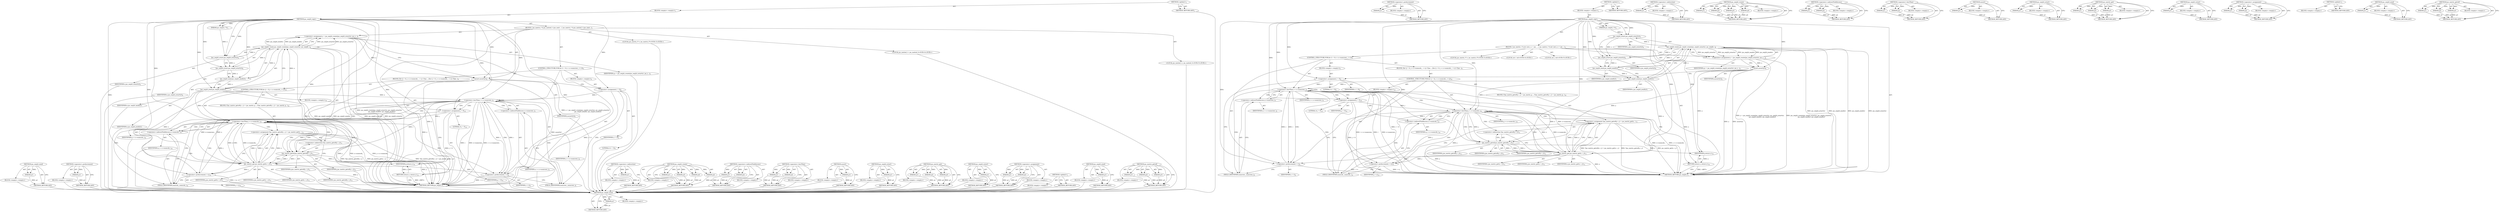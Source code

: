 digraph "jas_matrix_getref" {
vulnerable_108 [label=<(METHOD,jas_seq2d_xend)>];
vulnerable_109 [label=<(PARAM,p1)>];
vulnerable_110 [label=<(BLOCK,&lt;empty&gt;,&lt;empty&gt;)>];
vulnerable_111 [label=<(METHOD_RETURN,ANY)>];
vulnerable_130 [label=<(METHOD,&lt;operator&gt;.preIncrement)>];
vulnerable_131 [label=<(PARAM,p1)>];
vulnerable_132 [label=<(BLOCK,&lt;empty&gt;,&lt;empty&gt;)>];
vulnerable_133 [label=<(METHOD_RETURN,ANY)>];
vulnerable_6 [label=<(METHOD,&lt;global&gt;)<SUB>1</SUB>>];
vulnerable_7 [label=<(BLOCK,&lt;empty&gt;,&lt;empty&gt;)<SUB>1</SUB>>];
vulnerable_8 [label=<(METHOD,jas_seq2d_copy)<SUB>1</SUB>>];
vulnerable_9 [label=<(PARAM,jas_seq2d_t *x)<SUB>1</SUB>>];
vulnerable_10 [label=<(BLOCK,{
 	jas_matrix_t *y;
	int i;
	int j;
 	y = jas_...,{
 	jas_matrix_t *y;
	int i;
	int j;
 	y = jas_...)<SUB>2</SUB>>];
vulnerable_11 [label="<(LOCAL,jas_matrix_t* y: jas_matrix_t*)<SUB>3</SUB>>"];
vulnerable_12 [label="<(LOCAL,int i: int)<SUB>4</SUB>>"];
vulnerable_13 [label="<(LOCAL,int j: int)<SUB>5</SUB>>"];
vulnerable_14 [label=<(&lt;operator&gt;.assignment,y = jas_seq2d_create(jas_seq2d_xstart(x), jas_s...)<SUB>6</SUB>>];
vulnerable_15 [label=<(IDENTIFIER,y,y = jas_seq2d_create(jas_seq2d_xstart(x), jas_s...)<SUB>6</SUB>>];
vulnerable_16 [label=<(jas_seq2d_create,jas_seq2d_create(jas_seq2d_xstart(x), jas_seq2d...)<SUB>6</SUB>>];
vulnerable_17 [label=<(jas_seq2d_xstart,jas_seq2d_xstart(x))<SUB>6</SUB>>];
vulnerable_18 [label=<(IDENTIFIER,x,jas_seq2d_xstart(x))<SUB>6</SUB>>];
vulnerable_19 [label=<(jas_seq2d_ystart,jas_seq2d_ystart(x))<SUB>6</SUB>>];
vulnerable_20 [label=<(IDENTIFIER,x,jas_seq2d_ystart(x))<SUB>6</SUB>>];
vulnerable_21 [label=<(jas_seq2d_xend,jas_seq2d_xend(x))<SUB>7</SUB>>];
vulnerable_22 [label=<(IDENTIFIER,x,jas_seq2d_xend(x))<SUB>7</SUB>>];
vulnerable_23 [label=<(jas_seq2d_yend,jas_seq2d_yend(x))<SUB>7</SUB>>];
vulnerable_24 [label=<(IDENTIFIER,x,jas_seq2d_yend(x))<SUB>7</SUB>>];
vulnerable_25 [label=<(assert,assert(y))<SUB>8</SUB>>];
vulnerable_26 [label=<(IDENTIFIER,y,assert(y))<SUB>8</SUB>>];
vulnerable_27 [label=<(CONTROL_STRUCTURE,FOR,for (i = 0;i &lt; x-&gt;numrows_;++i))<SUB>9</SUB>>];
vulnerable_28 [label=<(BLOCK,&lt;empty&gt;,&lt;empty&gt;)<SUB>9</SUB>>];
vulnerable_29 [label=<(&lt;operator&gt;.assignment,i = 0)<SUB>9</SUB>>];
vulnerable_30 [label=<(IDENTIFIER,i,i = 0)<SUB>9</SUB>>];
vulnerable_31 [label=<(LITERAL,0,i = 0)<SUB>9</SUB>>];
vulnerable_32 [label=<(&lt;operator&gt;.lessThan,i &lt; x-&gt;numrows_)<SUB>9</SUB>>];
vulnerable_33 [label=<(IDENTIFIER,i,i &lt; x-&gt;numrows_)<SUB>9</SUB>>];
vulnerable_34 [label=<(&lt;operator&gt;.indirectFieldAccess,x-&gt;numrows_)<SUB>9</SUB>>];
vulnerable_35 [label=<(IDENTIFIER,x,i &lt; x-&gt;numrows_)<SUB>9</SUB>>];
vulnerable_36 [label=<(FIELD_IDENTIFIER,numrows_,numrows_)<SUB>9</SUB>>];
vulnerable_37 [label=<(&lt;operator&gt;.preIncrement,++i)<SUB>9</SUB>>];
vulnerable_38 [label=<(IDENTIFIER,i,++i)<SUB>9</SUB>>];
vulnerable_39 [label=<(BLOCK,{
		for (j = 0; j &lt; x-&gt;numcols_; ++j) {
			*jas...,{
		for (j = 0; j &lt; x-&gt;numcols_; ++j) {
			*jas...)<SUB>9</SUB>>];
vulnerable_40 [label=<(CONTROL_STRUCTURE,FOR,for (j = 0;j &lt; x-&gt;numcols_;++j))<SUB>10</SUB>>];
vulnerable_41 [label=<(BLOCK,&lt;empty&gt;,&lt;empty&gt;)<SUB>10</SUB>>];
vulnerable_42 [label=<(&lt;operator&gt;.assignment,j = 0)<SUB>10</SUB>>];
vulnerable_43 [label=<(IDENTIFIER,j,j = 0)<SUB>10</SUB>>];
vulnerable_44 [label=<(LITERAL,0,j = 0)<SUB>10</SUB>>];
vulnerable_45 [label=<(&lt;operator&gt;.lessThan,j &lt; x-&gt;numcols_)<SUB>10</SUB>>];
vulnerable_46 [label=<(IDENTIFIER,j,j &lt; x-&gt;numcols_)<SUB>10</SUB>>];
vulnerable_47 [label=<(&lt;operator&gt;.indirectFieldAccess,x-&gt;numcols_)<SUB>10</SUB>>];
vulnerable_48 [label=<(IDENTIFIER,x,j &lt; x-&gt;numcols_)<SUB>10</SUB>>];
vulnerable_49 [label=<(FIELD_IDENTIFIER,numcols_,numcols_)<SUB>10</SUB>>];
vulnerable_50 [label=<(&lt;operator&gt;.preIncrement,++j)<SUB>10</SUB>>];
vulnerable_51 [label=<(IDENTIFIER,j,++j)<SUB>10</SUB>>];
vulnerable_52 [label=<(BLOCK,{
			*jas_matrix_getref(y, i, j) = jas_matrix_g...,{
			*jas_matrix_getref(y, i, j) = jas_matrix_g...)<SUB>10</SUB>>];
vulnerable_53 [label=<(&lt;operator&gt;.assignment,*jas_matrix_getref(y, i, j) = jas_matrix_get(x,...)<SUB>11</SUB>>];
vulnerable_54 [label=<(&lt;operator&gt;.indirection,*jas_matrix_getref(y, i, j))<SUB>11</SUB>>];
vulnerable_55 [label=<(jas_matrix_getref,jas_matrix_getref(y, i, j))<SUB>11</SUB>>];
vulnerable_56 [label=<(IDENTIFIER,y,jas_matrix_getref(y, i, j))<SUB>11</SUB>>];
vulnerable_57 [label=<(IDENTIFIER,i,jas_matrix_getref(y, i, j))<SUB>11</SUB>>];
vulnerable_58 [label=<(IDENTIFIER,j,jas_matrix_getref(y, i, j))<SUB>11</SUB>>];
vulnerable_59 [label=<(jas_matrix_get,jas_matrix_get(x, i, j))<SUB>11</SUB>>];
vulnerable_60 [label=<(IDENTIFIER,x,jas_matrix_get(x, i, j))<SUB>11</SUB>>];
vulnerable_61 [label=<(IDENTIFIER,i,jas_matrix_get(x, i, j))<SUB>11</SUB>>];
vulnerable_62 [label=<(IDENTIFIER,j,jas_matrix_get(x, i, j))<SUB>11</SUB>>];
vulnerable_63 [label=<(RETURN,return y;,return y;)<SUB>14</SUB>>];
vulnerable_64 [label=<(IDENTIFIER,y,return y;)<SUB>14</SUB>>];
vulnerable_65 [label=<(METHOD_RETURN,jas_seq2d_t)<SUB>1</SUB>>];
vulnerable_67 [label=<(METHOD_RETURN,ANY)<SUB>1</SUB>>];
vulnerable_134 [label=<(METHOD,&lt;operator&gt;.indirection)>];
vulnerable_135 [label=<(PARAM,p1)>];
vulnerable_136 [label=<(BLOCK,&lt;empty&gt;,&lt;empty&gt;)>];
vulnerable_137 [label=<(METHOD_RETURN,ANY)>];
vulnerable_93 [label=<(METHOD,jas_seq2d_create)>];
vulnerable_94 [label=<(PARAM,p1)>];
vulnerable_95 [label=<(PARAM,p2)>];
vulnerable_96 [label=<(PARAM,p3)>];
vulnerable_97 [label=<(PARAM,p4)>];
vulnerable_98 [label=<(BLOCK,&lt;empty&gt;,&lt;empty&gt;)>];
vulnerable_99 [label=<(METHOD_RETURN,ANY)>];
vulnerable_125 [label=<(METHOD,&lt;operator&gt;.indirectFieldAccess)>];
vulnerable_126 [label=<(PARAM,p1)>];
vulnerable_127 [label=<(PARAM,p2)>];
vulnerable_128 [label=<(BLOCK,&lt;empty&gt;,&lt;empty&gt;)>];
vulnerable_129 [label=<(METHOD_RETURN,ANY)>];
vulnerable_120 [label=<(METHOD,&lt;operator&gt;.lessThan)>];
vulnerable_121 [label=<(PARAM,p1)>];
vulnerable_122 [label=<(PARAM,p2)>];
vulnerable_123 [label=<(BLOCK,&lt;empty&gt;,&lt;empty&gt;)>];
vulnerable_124 [label=<(METHOD_RETURN,ANY)>];
vulnerable_116 [label=<(METHOD,assert)>];
vulnerable_117 [label=<(PARAM,p1)>];
vulnerable_118 [label=<(BLOCK,&lt;empty&gt;,&lt;empty&gt;)>];
vulnerable_119 [label=<(METHOD_RETURN,ANY)>];
vulnerable_104 [label=<(METHOD,jas_seq2d_ystart)>];
vulnerable_105 [label=<(PARAM,p1)>];
vulnerable_106 [label=<(BLOCK,&lt;empty&gt;,&lt;empty&gt;)>];
vulnerable_107 [label=<(METHOD_RETURN,ANY)>];
vulnerable_144 [label=<(METHOD,jas_matrix_get)>];
vulnerable_145 [label=<(PARAM,p1)>];
vulnerable_146 [label=<(PARAM,p2)>];
vulnerable_147 [label=<(PARAM,p3)>];
vulnerable_148 [label=<(BLOCK,&lt;empty&gt;,&lt;empty&gt;)>];
vulnerable_149 [label=<(METHOD_RETURN,ANY)>];
vulnerable_100 [label=<(METHOD,jas_seq2d_xstart)>];
vulnerable_101 [label=<(PARAM,p1)>];
vulnerable_102 [label=<(BLOCK,&lt;empty&gt;,&lt;empty&gt;)>];
vulnerable_103 [label=<(METHOD_RETURN,ANY)>];
vulnerable_88 [label=<(METHOD,&lt;operator&gt;.assignment)>];
vulnerable_89 [label=<(PARAM,p1)>];
vulnerable_90 [label=<(PARAM,p2)>];
vulnerable_91 [label=<(BLOCK,&lt;empty&gt;,&lt;empty&gt;)>];
vulnerable_92 [label=<(METHOD_RETURN,ANY)>];
vulnerable_82 [label=<(METHOD,&lt;global&gt;)<SUB>1</SUB>>];
vulnerable_83 [label=<(BLOCK,&lt;empty&gt;,&lt;empty&gt;)>];
vulnerable_84 [label=<(METHOD_RETURN,ANY)>];
vulnerable_112 [label=<(METHOD,jas_seq2d_yend)>];
vulnerable_113 [label=<(PARAM,p1)>];
vulnerable_114 [label=<(BLOCK,&lt;empty&gt;,&lt;empty&gt;)>];
vulnerable_115 [label=<(METHOD_RETURN,ANY)>];
vulnerable_138 [label=<(METHOD,jas_matrix_getref)>];
vulnerable_139 [label=<(PARAM,p1)>];
vulnerable_140 [label=<(PARAM,p2)>];
vulnerable_141 [label=<(PARAM,p3)>];
vulnerable_142 [label=<(BLOCK,&lt;empty&gt;,&lt;empty&gt;)>];
vulnerable_143 [label=<(METHOD_RETURN,ANY)>];
fixed_110 [label=<(METHOD,jas_seq2d_xend)>];
fixed_111 [label=<(PARAM,p1)>];
fixed_112 [label=<(BLOCK,&lt;empty&gt;,&lt;empty&gt;)>];
fixed_113 [label=<(METHOD_RETURN,ANY)>];
fixed_132 [label=<(METHOD,&lt;operator&gt;.preIncrement)>];
fixed_133 [label=<(PARAM,p1)>];
fixed_134 [label=<(BLOCK,&lt;empty&gt;,&lt;empty&gt;)>];
fixed_135 [label=<(METHOD_RETURN,ANY)>];
fixed_6 [label=<(METHOD,&lt;global&gt;)<SUB>1</SUB>>];
fixed_7 [label=<(BLOCK,&lt;empty&gt;,&lt;empty&gt;)<SUB>1</SUB>>];
fixed_8 [label=<(METHOD,jas_seq2d_copy)<SUB>1</SUB>>];
fixed_9 [label=<(PARAM,jas_seq2d_t *x)<SUB>1</SUB>>];
fixed_10 [label=<(BLOCK,{
 	jas_matrix_t *y;
	jas_matind_t i;
	jas_mati...,{
 	jas_matrix_t *y;
	jas_matind_t i;
	jas_mati...)<SUB>2</SUB>>];
fixed_11 [label="<(LOCAL,jas_matrix_t* y: jas_matrix_t*)<SUB>3</SUB>>"];
fixed_12 [label="<(LOCAL,jas_matind_t i: jas_matind_t)<SUB>4</SUB>>"];
fixed_13 [label="<(LOCAL,jas_matind_t j: jas_matind_t)<SUB>5</SUB>>"];
fixed_14 [label=<(&lt;operator&gt;.assignment,y = jas_seq2d_create(jas_seq2d_xstart(x), jas_s...)<SUB>6</SUB>>];
fixed_15 [label=<(IDENTIFIER,y,y = jas_seq2d_create(jas_seq2d_xstart(x), jas_s...)<SUB>6</SUB>>];
fixed_16 [label=<(jas_seq2d_create,jas_seq2d_create(jas_seq2d_xstart(x), jas_seq2d...)<SUB>6</SUB>>];
fixed_17 [label=<(jas_seq2d_xstart,jas_seq2d_xstart(x))<SUB>6</SUB>>];
fixed_18 [label=<(IDENTIFIER,x,jas_seq2d_xstart(x))<SUB>6</SUB>>];
fixed_19 [label=<(jas_seq2d_ystart,jas_seq2d_ystart(x))<SUB>6</SUB>>];
fixed_20 [label=<(IDENTIFIER,x,jas_seq2d_ystart(x))<SUB>6</SUB>>];
fixed_21 [label=<(jas_seq2d_xend,jas_seq2d_xend(x))<SUB>7</SUB>>];
fixed_22 [label=<(IDENTIFIER,x,jas_seq2d_xend(x))<SUB>7</SUB>>];
fixed_23 [label=<(jas_seq2d_yend,jas_seq2d_yend(x))<SUB>7</SUB>>];
fixed_24 [label=<(IDENTIFIER,x,jas_seq2d_yend(x))<SUB>7</SUB>>];
fixed_25 [label=<(assert,assert(y))<SUB>8</SUB>>];
fixed_26 [label=<(IDENTIFIER,y,assert(y))<SUB>8</SUB>>];
fixed_27 [label=<(CONTROL_STRUCTURE,FOR,for (i = 0;i &lt; x-&gt;numrows_;++i))<SUB>9</SUB>>];
fixed_28 [label=<(BLOCK,&lt;empty&gt;,&lt;empty&gt;)<SUB>9</SUB>>];
fixed_29 [label=<(&lt;operator&gt;.assignment,i = 0)<SUB>9</SUB>>];
fixed_30 [label=<(IDENTIFIER,i,i = 0)<SUB>9</SUB>>];
fixed_31 [label=<(LITERAL,0,i = 0)<SUB>9</SUB>>];
fixed_32 [label=<(&lt;operator&gt;.lessThan,i &lt; x-&gt;numrows_)<SUB>9</SUB>>];
fixed_33 [label=<(IDENTIFIER,i,i &lt; x-&gt;numrows_)<SUB>9</SUB>>];
fixed_34 [label=<(&lt;operator&gt;.indirectFieldAccess,x-&gt;numrows_)<SUB>9</SUB>>];
fixed_35 [label=<(IDENTIFIER,x,i &lt; x-&gt;numrows_)<SUB>9</SUB>>];
fixed_36 [label=<(FIELD_IDENTIFIER,numrows_,numrows_)<SUB>9</SUB>>];
fixed_37 [label=<(&lt;operator&gt;.preIncrement,++i)<SUB>9</SUB>>];
fixed_38 [label=<(IDENTIFIER,i,++i)<SUB>9</SUB>>];
fixed_39 [label=<(BLOCK,{
		for (j = 0; j &lt; x-&gt;numcols_; ++j) {
			*jas...,{
		for (j = 0; j &lt; x-&gt;numcols_; ++j) {
			*jas...)<SUB>9</SUB>>];
fixed_40 [label=<(CONTROL_STRUCTURE,FOR,for (j = 0;j &lt; x-&gt;numcols_;++j))<SUB>10</SUB>>];
fixed_41 [label=<(BLOCK,&lt;empty&gt;,&lt;empty&gt;)<SUB>10</SUB>>];
fixed_42 [label=<(&lt;operator&gt;.assignment,j = 0)<SUB>10</SUB>>];
fixed_43 [label=<(IDENTIFIER,j,j = 0)<SUB>10</SUB>>];
fixed_44 [label=<(LITERAL,0,j = 0)<SUB>10</SUB>>];
fixed_45 [label=<(&lt;operator&gt;.lessThan,j &lt; x-&gt;numcols_)<SUB>10</SUB>>];
fixed_46 [label=<(IDENTIFIER,j,j &lt; x-&gt;numcols_)<SUB>10</SUB>>];
fixed_47 [label=<(&lt;operator&gt;.indirectFieldAccess,x-&gt;numcols_)<SUB>10</SUB>>];
fixed_48 [label=<(IDENTIFIER,x,j &lt; x-&gt;numcols_)<SUB>10</SUB>>];
fixed_49 [label=<(FIELD_IDENTIFIER,numcols_,numcols_)<SUB>10</SUB>>];
fixed_50 [label=<(&lt;operator&gt;.preIncrement,++j)<SUB>10</SUB>>];
fixed_51 [label=<(IDENTIFIER,j,++j)<SUB>10</SUB>>];
fixed_52 [label=<(BLOCK,{
			*jas_matrix_getref(y, i, j) = jas_matrix_g...,{
			*jas_matrix_getref(y, i, j) = jas_matrix_g...)<SUB>10</SUB>>];
fixed_53 [label=<(&lt;operator&gt;.assignment,*jas_matrix_getref(y, i, j) = jas_matrix_get(x,...)<SUB>11</SUB>>];
fixed_54 [label=<(&lt;operator&gt;.indirection,*jas_matrix_getref(y, i, j))<SUB>11</SUB>>];
fixed_55 [label=<(jas_matrix_getref,jas_matrix_getref(y, i, j))<SUB>11</SUB>>];
fixed_56 [label=<(IDENTIFIER,y,jas_matrix_getref(y, i, j))<SUB>11</SUB>>];
fixed_57 [label=<(IDENTIFIER,i,jas_matrix_getref(y, i, j))<SUB>11</SUB>>];
fixed_58 [label=<(IDENTIFIER,j,jas_matrix_getref(y, i, j))<SUB>11</SUB>>];
fixed_59 [label=<(jas_matrix_get,jas_matrix_get(x, i, j))<SUB>11</SUB>>];
fixed_60 [label=<(IDENTIFIER,x,jas_matrix_get(x, i, j))<SUB>11</SUB>>];
fixed_61 [label=<(IDENTIFIER,i,jas_matrix_get(x, i, j))<SUB>11</SUB>>];
fixed_62 [label=<(IDENTIFIER,j,jas_matrix_get(x, i, j))<SUB>11</SUB>>];
fixed_63 [label=<(RETURN,return y;,return y;)<SUB>14</SUB>>];
fixed_64 [label=<(IDENTIFIER,y,return y;)<SUB>14</SUB>>];
fixed_65 [label=<(METHOD_RETURN,jas_seq2d_t)<SUB>1</SUB>>];
fixed_67 [label=<(METHOD_RETURN,ANY)<SUB>1</SUB>>];
fixed_136 [label=<(METHOD,&lt;operator&gt;.indirection)>];
fixed_137 [label=<(PARAM,p1)>];
fixed_138 [label=<(BLOCK,&lt;empty&gt;,&lt;empty&gt;)>];
fixed_139 [label=<(METHOD_RETURN,ANY)>];
fixed_95 [label=<(METHOD,jas_seq2d_create)>];
fixed_96 [label=<(PARAM,p1)>];
fixed_97 [label=<(PARAM,p2)>];
fixed_98 [label=<(PARAM,p3)>];
fixed_99 [label=<(PARAM,p4)>];
fixed_100 [label=<(BLOCK,&lt;empty&gt;,&lt;empty&gt;)>];
fixed_101 [label=<(METHOD_RETURN,ANY)>];
fixed_127 [label=<(METHOD,&lt;operator&gt;.indirectFieldAccess)>];
fixed_128 [label=<(PARAM,p1)>];
fixed_129 [label=<(PARAM,p2)>];
fixed_130 [label=<(BLOCK,&lt;empty&gt;,&lt;empty&gt;)>];
fixed_131 [label=<(METHOD_RETURN,ANY)>];
fixed_122 [label=<(METHOD,&lt;operator&gt;.lessThan)>];
fixed_123 [label=<(PARAM,p1)>];
fixed_124 [label=<(PARAM,p2)>];
fixed_125 [label=<(BLOCK,&lt;empty&gt;,&lt;empty&gt;)>];
fixed_126 [label=<(METHOD_RETURN,ANY)>];
fixed_118 [label=<(METHOD,assert)>];
fixed_119 [label=<(PARAM,p1)>];
fixed_120 [label=<(BLOCK,&lt;empty&gt;,&lt;empty&gt;)>];
fixed_121 [label=<(METHOD_RETURN,ANY)>];
fixed_106 [label=<(METHOD,jas_seq2d_ystart)>];
fixed_107 [label=<(PARAM,p1)>];
fixed_108 [label=<(BLOCK,&lt;empty&gt;,&lt;empty&gt;)>];
fixed_109 [label=<(METHOD_RETURN,ANY)>];
fixed_146 [label=<(METHOD,jas_matrix_get)>];
fixed_147 [label=<(PARAM,p1)>];
fixed_148 [label=<(PARAM,p2)>];
fixed_149 [label=<(PARAM,p3)>];
fixed_150 [label=<(BLOCK,&lt;empty&gt;,&lt;empty&gt;)>];
fixed_151 [label=<(METHOD_RETURN,ANY)>];
fixed_102 [label=<(METHOD,jas_seq2d_xstart)>];
fixed_103 [label=<(PARAM,p1)>];
fixed_104 [label=<(BLOCK,&lt;empty&gt;,&lt;empty&gt;)>];
fixed_105 [label=<(METHOD_RETURN,ANY)>];
fixed_90 [label=<(METHOD,&lt;operator&gt;.assignment)>];
fixed_91 [label=<(PARAM,p1)>];
fixed_92 [label=<(PARAM,p2)>];
fixed_93 [label=<(BLOCK,&lt;empty&gt;,&lt;empty&gt;)>];
fixed_94 [label=<(METHOD_RETURN,ANY)>];
fixed_84 [label=<(METHOD,&lt;global&gt;)<SUB>1</SUB>>];
fixed_85 [label=<(BLOCK,&lt;empty&gt;,&lt;empty&gt;)>];
fixed_86 [label=<(METHOD_RETURN,ANY)>];
fixed_114 [label=<(METHOD,jas_seq2d_yend)>];
fixed_115 [label=<(PARAM,p1)>];
fixed_116 [label=<(BLOCK,&lt;empty&gt;,&lt;empty&gt;)>];
fixed_117 [label=<(METHOD_RETURN,ANY)>];
fixed_140 [label=<(METHOD,jas_matrix_getref)>];
fixed_141 [label=<(PARAM,p1)>];
fixed_142 [label=<(PARAM,p2)>];
fixed_143 [label=<(PARAM,p3)>];
fixed_144 [label=<(BLOCK,&lt;empty&gt;,&lt;empty&gt;)>];
fixed_145 [label=<(METHOD_RETURN,ANY)>];
vulnerable_108 -> vulnerable_109  [key=0, label="AST: "];
vulnerable_108 -> vulnerable_109  [key=1, label="DDG: "];
vulnerable_108 -> vulnerable_110  [key=0, label="AST: "];
vulnerable_108 -> vulnerable_111  [key=0, label="AST: "];
vulnerable_108 -> vulnerable_111  [key=1, label="CFG: "];
vulnerable_109 -> vulnerable_111  [key=0, label="DDG: p1"];
vulnerable_130 -> vulnerable_131  [key=0, label="AST: "];
vulnerable_130 -> vulnerable_131  [key=1, label="DDG: "];
vulnerable_130 -> vulnerable_132  [key=0, label="AST: "];
vulnerable_130 -> vulnerable_133  [key=0, label="AST: "];
vulnerable_130 -> vulnerable_133  [key=1, label="CFG: "];
vulnerable_131 -> vulnerable_133  [key=0, label="DDG: p1"];
vulnerable_6 -> vulnerable_7  [key=0, label="AST: "];
vulnerable_6 -> vulnerable_67  [key=0, label="AST: "];
vulnerable_6 -> vulnerable_67  [key=1, label="CFG: "];
vulnerable_7 -> vulnerable_8  [key=0, label="AST: "];
vulnerable_8 -> vulnerable_9  [key=0, label="AST: "];
vulnerable_8 -> vulnerable_9  [key=1, label="DDG: "];
vulnerable_8 -> vulnerable_10  [key=0, label="AST: "];
vulnerable_8 -> vulnerable_65  [key=0, label="AST: "];
vulnerable_8 -> vulnerable_17  [key=0, label="CFG: "];
vulnerable_8 -> vulnerable_17  [key=1, label="DDG: "];
vulnerable_8 -> vulnerable_25  [key=0, label="DDG: "];
vulnerable_8 -> vulnerable_64  [key=0, label="DDG: "];
vulnerable_8 -> vulnerable_29  [key=0, label="DDG: "];
vulnerable_8 -> vulnerable_32  [key=0, label="DDG: "];
vulnerable_8 -> vulnerable_37  [key=0, label="DDG: "];
vulnerable_8 -> vulnerable_19  [key=0, label="DDG: "];
vulnerable_8 -> vulnerable_21  [key=0, label="DDG: "];
vulnerable_8 -> vulnerable_23  [key=0, label="DDG: "];
vulnerable_8 -> vulnerable_42  [key=0, label="DDG: "];
vulnerable_8 -> vulnerable_45  [key=0, label="DDG: "];
vulnerable_8 -> vulnerable_50  [key=0, label="DDG: "];
vulnerable_8 -> vulnerable_59  [key=0, label="DDG: "];
vulnerable_8 -> vulnerable_55  [key=0, label="DDG: "];
vulnerable_9 -> vulnerable_17  [key=0, label="DDG: x"];
vulnerable_10 -> vulnerable_11  [key=0, label="AST: "];
vulnerable_10 -> vulnerable_12  [key=0, label="AST: "];
vulnerable_10 -> vulnerable_13  [key=0, label="AST: "];
vulnerable_10 -> vulnerable_14  [key=0, label="AST: "];
vulnerable_10 -> vulnerable_25  [key=0, label="AST: "];
vulnerable_10 -> vulnerable_27  [key=0, label="AST: "];
vulnerable_10 -> vulnerable_63  [key=0, label="AST: "];
vulnerable_14 -> vulnerable_15  [key=0, label="AST: "];
vulnerable_14 -> vulnerable_16  [key=0, label="AST: "];
vulnerable_14 -> vulnerable_25  [key=0, label="CFG: "];
vulnerable_14 -> vulnerable_25  [key=1, label="DDG: y"];
vulnerable_14 -> vulnerable_65  [key=0, label="DDG: jas_seq2d_create(jas_seq2d_xstart(x), jas_seq2d_ystart(x),
 	  jas_seq2d_xend(x), jas_seq2d_yend(x))"];
vulnerable_14 -> vulnerable_65  [key=1, label="DDG: y = jas_seq2d_create(jas_seq2d_xstart(x), jas_seq2d_ystart(x),
 	  jas_seq2d_xend(x), jas_seq2d_yend(x))"];
vulnerable_16 -> vulnerable_17  [key=0, label="AST: "];
vulnerable_16 -> vulnerable_19  [key=0, label="AST: "];
vulnerable_16 -> vulnerable_21  [key=0, label="AST: "];
vulnerable_16 -> vulnerable_23  [key=0, label="AST: "];
vulnerable_16 -> vulnerable_14  [key=0, label="CFG: "];
vulnerable_16 -> vulnerable_14  [key=1, label="DDG: jas_seq2d_xstart(x)"];
vulnerable_16 -> vulnerable_14  [key=2, label="DDG: jas_seq2d_ystart(x)"];
vulnerable_16 -> vulnerable_14  [key=3, label="DDG: jas_seq2d_xend(x)"];
vulnerable_16 -> vulnerable_14  [key=4, label="DDG: jas_seq2d_yend(x)"];
vulnerable_16 -> vulnerable_65  [key=0, label="DDG: jas_seq2d_xstart(x)"];
vulnerable_16 -> vulnerable_65  [key=1, label="DDG: jas_seq2d_ystart(x)"];
vulnerable_16 -> vulnerable_65  [key=2, label="DDG: jas_seq2d_xend(x)"];
vulnerable_16 -> vulnerable_65  [key=3, label="DDG: jas_seq2d_yend(x)"];
vulnerable_17 -> vulnerable_18  [key=0, label="AST: "];
vulnerable_17 -> vulnerable_19  [key=0, label="CFG: "];
vulnerable_17 -> vulnerable_19  [key=1, label="DDG: x"];
vulnerable_17 -> vulnerable_16  [key=0, label="DDG: x"];
vulnerable_19 -> vulnerable_20  [key=0, label="AST: "];
vulnerable_19 -> vulnerable_21  [key=0, label="CFG: "];
vulnerable_19 -> vulnerable_21  [key=1, label="DDG: x"];
vulnerable_19 -> vulnerable_16  [key=0, label="DDG: x"];
vulnerable_21 -> vulnerable_22  [key=0, label="AST: "];
vulnerable_21 -> vulnerable_23  [key=0, label="CFG: "];
vulnerable_21 -> vulnerable_23  [key=1, label="DDG: x"];
vulnerable_21 -> vulnerable_16  [key=0, label="DDG: x"];
vulnerable_23 -> vulnerable_24  [key=0, label="AST: "];
vulnerable_23 -> vulnerable_16  [key=0, label="CFG: "];
vulnerable_23 -> vulnerable_16  [key=1, label="DDG: x"];
vulnerable_23 -> vulnerable_65  [key=0, label="DDG: x"];
vulnerable_23 -> vulnerable_32  [key=0, label="DDG: x"];
vulnerable_23 -> vulnerable_45  [key=0, label="DDG: x"];
vulnerable_23 -> vulnerable_59  [key=0, label="DDG: x"];
vulnerable_25 -> vulnerable_26  [key=0, label="AST: "];
vulnerable_25 -> vulnerable_29  [key=0, label="CFG: "];
vulnerable_25 -> vulnerable_65  [key=0, label="DDG: y"];
vulnerable_25 -> vulnerable_65  [key=1, label="DDG: assert(y)"];
vulnerable_25 -> vulnerable_64  [key=0, label="DDG: y"];
vulnerable_25 -> vulnerable_55  [key=0, label="DDG: y"];
vulnerable_27 -> vulnerable_28  [key=0, label="AST: "];
vulnerable_27 -> vulnerable_32  [key=0, label="AST: "];
vulnerable_27 -> vulnerable_37  [key=0, label="AST: "];
vulnerable_27 -> vulnerable_39  [key=0, label="AST: "];
vulnerable_28 -> vulnerable_29  [key=0, label="AST: "];
vulnerable_29 -> vulnerable_30  [key=0, label="AST: "];
vulnerable_29 -> vulnerable_31  [key=0, label="AST: "];
vulnerable_29 -> vulnerable_36  [key=0, label="CFG: "];
vulnerable_29 -> vulnerable_65  [key=0, label="DDG: i = 0"];
vulnerable_29 -> vulnerable_32  [key=0, label="DDG: i"];
vulnerable_32 -> vulnerable_33  [key=0, label="AST: "];
vulnerable_32 -> vulnerable_34  [key=0, label="AST: "];
vulnerable_32 -> vulnerable_34  [key=1, label="CDG: "];
vulnerable_32 -> vulnerable_42  [key=0, label="CFG: "];
vulnerable_32 -> vulnerable_42  [key=1, label="CDG: "];
vulnerable_32 -> vulnerable_63  [key=0, label="CFG: "];
vulnerable_32 -> vulnerable_65  [key=0, label="DDG: i"];
vulnerable_32 -> vulnerable_65  [key=1, label="DDG: x-&gt;numrows_"];
vulnerable_32 -> vulnerable_65  [key=2, label="DDG: i &lt; x-&gt;numrows_"];
vulnerable_32 -> vulnerable_37  [key=0, label="DDG: i"];
vulnerable_32 -> vulnerable_37  [key=1, label="CDG: "];
vulnerable_32 -> vulnerable_59  [key=0, label="DDG: x-&gt;numrows_"];
vulnerable_32 -> vulnerable_55  [key=0, label="DDG: i"];
vulnerable_32 -> vulnerable_47  [key=0, label="CDG: "];
vulnerable_32 -> vulnerable_32  [key=0, label="CDG: "];
vulnerable_32 -> vulnerable_49  [key=0, label="CDG: "];
vulnerable_32 -> vulnerable_36  [key=0, label="CDG: "];
vulnerable_32 -> vulnerable_45  [key=0, label="CDG: "];
vulnerable_34 -> vulnerable_35  [key=0, label="AST: "];
vulnerable_34 -> vulnerable_36  [key=0, label="AST: "];
vulnerable_34 -> vulnerable_32  [key=0, label="CFG: "];
vulnerable_36 -> vulnerable_34  [key=0, label="CFG: "];
vulnerable_37 -> vulnerable_38  [key=0, label="AST: "];
vulnerable_37 -> vulnerable_36  [key=0, label="CFG: "];
vulnerable_37 -> vulnerable_65  [key=0, label="DDG: ++i"];
vulnerable_37 -> vulnerable_32  [key=0, label="DDG: i"];
vulnerable_39 -> vulnerable_40  [key=0, label="AST: "];
vulnerable_40 -> vulnerable_41  [key=0, label="AST: "];
vulnerable_40 -> vulnerable_45  [key=0, label="AST: "];
vulnerable_40 -> vulnerable_50  [key=0, label="AST: "];
vulnerable_40 -> vulnerable_52  [key=0, label="AST: "];
vulnerable_41 -> vulnerable_42  [key=0, label="AST: "];
vulnerable_42 -> vulnerable_43  [key=0, label="AST: "];
vulnerable_42 -> vulnerable_44  [key=0, label="AST: "];
vulnerable_42 -> vulnerable_49  [key=0, label="CFG: "];
vulnerable_42 -> vulnerable_65  [key=0, label="DDG: j = 0"];
vulnerable_42 -> vulnerable_45  [key=0, label="DDG: j"];
vulnerable_45 -> vulnerable_46  [key=0, label="AST: "];
vulnerable_45 -> vulnerable_47  [key=0, label="AST: "];
vulnerable_45 -> vulnerable_47  [key=1, label="CDG: "];
vulnerable_45 -> vulnerable_55  [key=0, label="CFG: "];
vulnerable_45 -> vulnerable_55  [key=1, label="DDG: j"];
vulnerable_45 -> vulnerable_55  [key=2, label="CDG: "];
vulnerable_45 -> vulnerable_37  [key=0, label="CFG: "];
vulnerable_45 -> vulnerable_65  [key=0, label="DDG: j"];
vulnerable_45 -> vulnerable_65  [key=1, label="DDG: x-&gt;numcols_"];
vulnerable_45 -> vulnerable_65  [key=2, label="DDG: j &lt; x-&gt;numcols_"];
vulnerable_45 -> vulnerable_59  [key=0, label="DDG: x-&gt;numcols_"];
vulnerable_45 -> vulnerable_59  [key=1, label="CDG: "];
vulnerable_45 -> vulnerable_49  [key=0, label="CDG: "];
vulnerable_45 -> vulnerable_53  [key=0, label="CDG: "];
vulnerable_45 -> vulnerable_45  [key=0, label="CDG: "];
vulnerable_45 -> vulnerable_50  [key=0, label="CDG: "];
vulnerable_45 -> vulnerable_54  [key=0, label="CDG: "];
vulnerable_47 -> vulnerable_48  [key=0, label="AST: "];
vulnerable_47 -> vulnerable_49  [key=0, label="AST: "];
vulnerable_47 -> vulnerable_45  [key=0, label="CFG: "];
vulnerable_49 -> vulnerable_47  [key=0, label="CFG: "];
vulnerable_50 -> vulnerable_51  [key=0, label="AST: "];
vulnerable_50 -> vulnerable_49  [key=0, label="CFG: "];
vulnerable_50 -> vulnerable_65  [key=0, label="DDG: ++j"];
vulnerable_50 -> vulnerable_45  [key=0, label="DDG: j"];
vulnerable_52 -> vulnerable_53  [key=0, label="AST: "];
vulnerable_53 -> vulnerable_54  [key=0, label="AST: "];
vulnerable_53 -> vulnerable_59  [key=0, label="AST: "];
vulnerable_53 -> vulnerable_50  [key=0, label="CFG: "];
vulnerable_53 -> vulnerable_65  [key=0, label="DDG: *jas_matrix_getref(y, i, j)"];
vulnerable_53 -> vulnerable_65  [key=1, label="DDG: jas_matrix_get(x, i, j)"];
vulnerable_53 -> vulnerable_65  [key=2, label="DDG: *jas_matrix_getref(y, i, j) = jas_matrix_get(x, i, j)"];
vulnerable_54 -> vulnerable_55  [key=0, label="AST: "];
vulnerable_54 -> vulnerable_59  [key=0, label="CFG: "];
vulnerable_55 -> vulnerable_56  [key=0, label="AST: "];
vulnerable_55 -> vulnerable_57  [key=0, label="AST: "];
vulnerable_55 -> vulnerable_58  [key=0, label="AST: "];
vulnerable_55 -> vulnerable_54  [key=0, label="CFG: "];
vulnerable_55 -> vulnerable_65  [key=0, label="DDG: y"];
vulnerable_55 -> vulnerable_64  [key=0, label="DDG: y"];
vulnerable_55 -> vulnerable_59  [key=0, label="DDG: i"];
vulnerable_55 -> vulnerable_59  [key=1, label="DDG: j"];
vulnerable_59 -> vulnerable_60  [key=0, label="AST: "];
vulnerable_59 -> vulnerable_61  [key=0, label="AST: "];
vulnerable_59 -> vulnerable_62  [key=0, label="AST: "];
vulnerable_59 -> vulnerable_53  [key=0, label="CFG: "];
vulnerable_59 -> vulnerable_53  [key=1, label="DDG: x"];
vulnerable_59 -> vulnerable_53  [key=2, label="DDG: i"];
vulnerable_59 -> vulnerable_53  [key=3, label="DDG: j"];
vulnerable_59 -> vulnerable_65  [key=0, label="DDG: x"];
vulnerable_59 -> vulnerable_32  [key=0, label="DDG: x"];
vulnerable_59 -> vulnerable_37  [key=0, label="DDG: i"];
vulnerable_59 -> vulnerable_45  [key=0, label="DDG: x"];
vulnerable_59 -> vulnerable_50  [key=0, label="DDG: j"];
vulnerable_59 -> vulnerable_55  [key=0, label="DDG: i"];
vulnerable_63 -> vulnerable_64  [key=0, label="AST: "];
vulnerable_63 -> vulnerable_65  [key=0, label="CFG: "];
vulnerable_63 -> vulnerable_65  [key=1, label="DDG: &lt;RET&gt;"];
vulnerable_64 -> vulnerable_63  [key=0, label="DDG: y"];
vulnerable_134 -> vulnerable_135  [key=0, label="AST: "];
vulnerable_134 -> vulnerable_135  [key=1, label="DDG: "];
vulnerable_134 -> vulnerable_136  [key=0, label="AST: "];
vulnerable_134 -> vulnerable_137  [key=0, label="AST: "];
vulnerable_134 -> vulnerable_137  [key=1, label="CFG: "];
vulnerable_135 -> vulnerable_137  [key=0, label="DDG: p1"];
vulnerable_93 -> vulnerable_94  [key=0, label="AST: "];
vulnerable_93 -> vulnerable_94  [key=1, label="DDG: "];
vulnerable_93 -> vulnerable_98  [key=0, label="AST: "];
vulnerable_93 -> vulnerable_95  [key=0, label="AST: "];
vulnerable_93 -> vulnerable_95  [key=1, label="DDG: "];
vulnerable_93 -> vulnerable_99  [key=0, label="AST: "];
vulnerable_93 -> vulnerable_99  [key=1, label="CFG: "];
vulnerable_93 -> vulnerable_96  [key=0, label="AST: "];
vulnerable_93 -> vulnerable_96  [key=1, label="DDG: "];
vulnerable_93 -> vulnerable_97  [key=0, label="AST: "];
vulnerable_93 -> vulnerable_97  [key=1, label="DDG: "];
vulnerable_94 -> vulnerable_99  [key=0, label="DDG: p1"];
vulnerable_95 -> vulnerable_99  [key=0, label="DDG: p2"];
vulnerable_96 -> vulnerable_99  [key=0, label="DDG: p3"];
vulnerable_97 -> vulnerable_99  [key=0, label="DDG: p4"];
vulnerable_125 -> vulnerable_126  [key=0, label="AST: "];
vulnerable_125 -> vulnerable_126  [key=1, label="DDG: "];
vulnerable_125 -> vulnerable_128  [key=0, label="AST: "];
vulnerable_125 -> vulnerable_127  [key=0, label="AST: "];
vulnerable_125 -> vulnerable_127  [key=1, label="DDG: "];
vulnerable_125 -> vulnerable_129  [key=0, label="AST: "];
vulnerable_125 -> vulnerable_129  [key=1, label="CFG: "];
vulnerable_126 -> vulnerable_129  [key=0, label="DDG: p1"];
vulnerable_127 -> vulnerable_129  [key=0, label="DDG: p2"];
vulnerable_120 -> vulnerable_121  [key=0, label="AST: "];
vulnerable_120 -> vulnerable_121  [key=1, label="DDG: "];
vulnerable_120 -> vulnerable_123  [key=0, label="AST: "];
vulnerable_120 -> vulnerable_122  [key=0, label="AST: "];
vulnerable_120 -> vulnerable_122  [key=1, label="DDG: "];
vulnerable_120 -> vulnerable_124  [key=0, label="AST: "];
vulnerable_120 -> vulnerable_124  [key=1, label="CFG: "];
vulnerable_121 -> vulnerable_124  [key=0, label="DDG: p1"];
vulnerable_122 -> vulnerable_124  [key=0, label="DDG: p2"];
vulnerable_116 -> vulnerable_117  [key=0, label="AST: "];
vulnerable_116 -> vulnerable_117  [key=1, label="DDG: "];
vulnerable_116 -> vulnerable_118  [key=0, label="AST: "];
vulnerable_116 -> vulnerable_119  [key=0, label="AST: "];
vulnerable_116 -> vulnerable_119  [key=1, label="CFG: "];
vulnerable_117 -> vulnerable_119  [key=0, label="DDG: p1"];
vulnerable_104 -> vulnerable_105  [key=0, label="AST: "];
vulnerable_104 -> vulnerable_105  [key=1, label="DDG: "];
vulnerable_104 -> vulnerable_106  [key=0, label="AST: "];
vulnerable_104 -> vulnerable_107  [key=0, label="AST: "];
vulnerable_104 -> vulnerable_107  [key=1, label="CFG: "];
vulnerable_105 -> vulnerable_107  [key=0, label="DDG: p1"];
vulnerable_144 -> vulnerable_145  [key=0, label="AST: "];
vulnerable_144 -> vulnerable_145  [key=1, label="DDG: "];
vulnerable_144 -> vulnerable_148  [key=0, label="AST: "];
vulnerable_144 -> vulnerable_146  [key=0, label="AST: "];
vulnerable_144 -> vulnerable_146  [key=1, label="DDG: "];
vulnerable_144 -> vulnerable_149  [key=0, label="AST: "];
vulnerable_144 -> vulnerable_149  [key=1, label="CFG: "];
vulnerable_144 -> vulnerable_147  [key=0, label="AST: "];
vulnerable_144 -> vulnerable_147  [key=1, label="DDG: "];
vulnerable_145 -> vulnerable_149  [key=0, label="DDG: p1"];
vulnerable_146 -> vulnerable_149  [key=0, label="DDG: p2"];
vulnerable_147 -> vulnerable_149  [key=0, label="DDG: p3"];
vulnerable_100 -> vulnerable_101  [key=0, label="AST: "];
vulnerable_100 -> vulnerable_101  [key=1, label="DDG: "];
vulnerable_100 -> vulnerable_102  [key=0, label="AST: "];
vulnerable_100 -> vulnerable_103  [key=0, label="AST: "];
vulnerable_100 -> vulnerable_103  [key=1, label="CFG: "];
vulnerable_101 -> vulnerable_103  [key=0, label="DDG: p1"];
vulnerable_88 -> vulnerable_89  [key=0, label="AST: "];
vulnerable_88 -> vulnerable_89  [key=1, label="DDG: "];
vulnerable_88 -> vulnerable_91  [key=0, label="AST: "];
vulnerable_88 -> vulnerable_90  [key=0, label="AST: "];
vulnerable_88 -> vulnerable_90  [key=1, label="DDG: "];
vulnerable_88 -> vulnerable_92  [key=0, label="AST: "];
vulnerable_88 -> vulnerable_92  [key=1, label="CFG: "];
vulnerable_89 -> vulnerable_92  [key=0, label="DDG: p1"];
vulnerable_90 -> vulnerable_92  [key=0, label="DDG: p2"];
vulnerable_82 -> vulnerable_83  [key=0, label="AST: "];
vulnerable_82 -> vulnerable_84  [key=0, label="AST: "];
vulnerable_82 -> vulnerable_84  [key=1, label="CFG: "];
vulnerable_112 -> vulnerable_113  [key=0, label="AST: "];
vulnerable_112 -> vulnerable_113  [key=1, label="DDG: "];
vulnerable_112 -> vulnerable_114  [key=0, label="AST: "];
vulnerable_112 -> vulnerable_115  [key=0, label="AST: "];
vulnerable_112 -> vulnerable_115  [key=1, label="CFG: "];
vulnerable_113 -> vulnerable_115  [key=0, label="DDG: p1"];
vulnerable_138 -> vulnerable_139  [key=0, label="AST: "];
vulnerable_138 -> vulnerable_139  [key=1, label="DDG: "];
vulnerable_138 -> vulnerable_142  [key=0, label="AST: "];
vulnerable_138 -> vulnerable_140  [key=0, label="AST: "];
vulnerable_138 -> vulnerable_140  [key=1, label="DDG: "];
vulnerable_138 -> vulnerable_143  [key=0, label="AST: "];
vulnerable_138 -> vulnerable_143  [key=1, label="CFG: "];
vulnerable_138 -> vulnerable_141  [key=0, label="AST: "];
vulnerable_138 -> vulnerable_141  [key=1, label="DDG: "];
vulnerable_139 -> vulnerable_143  [key=0, label="DDG: p1"];
vulnerable_140 -> vulnerable_143  [key=0, label="DDG: p2"];
vulnerable_141 -> vulnerable_143  [key=0, label="DDG: p3"];
fixed_110 -> fixed_111  [key=0, label="AST: "];
fixed_110 -> fixed_111  [key=1, label="DDG: "];
fixed_110 -> fixed_112  [key=0, label="AST: "];
fixed_110 -> fixed_113  [key=0, label="AST: "];
fixed_110 -> fixed_113  [key=1, label="CFG: "];
fixed_111 -> fixed_113  [key=0, label="DDG: p1"];
fixed_112 -> vulnerable_108  [key=0];
fixed_113 -> vulnerable_108  [key=0];
fixed_132 -> fixed_133  [key=0, label="AST: "];
fixed_132 -> fixed_133  [key=1, label="DDG: "];
fixed_132 -> fixed_134  [key=0, label="AST: "];
fixed_132 -> fixed_135  [key=0, label="AST: "];
fixed_132 -> fixed_135  [key=1, label="CFG: "];
fixed_133 -> fixed_135  [key=0, label="DDG: p1"];
fixed_134 -> vulnerable_108  [key=0];
fixed_135 -> vulnerable_108  [key=0];
fixed_6 -> fixed_7  [key=0, label="AST: "];
fixed_6 -> fixed_67  [key=0, label="AST: "];
fixed_6 -> fixed_67  [key=1, label="CFG: "];
fixed_7 -> fixed_8  [key=0, label="AST: "];
fixed_8 -> fixed_9  [key=0, label="AST: "];
fixed_8 -> fixed_9  [key=1, label="DDG: "];
fixed_8 -> fixed_10  [key=0, label="AST: "];
fixed_8 -> fixed_65  [key=0, label="AST: "];
fixed_8 -> fixed_17  [key=0, label="CFG: "];
fixed_8 -> fixed_17  [key=1, label="DDG: "];
fixed_8 -> fixed_25  [key=0, label="DDG: "];
fixed_8 -> fixed_64  [key=0, label="DDG: "];
fixed_8 -> fixed_29  [key=0, label="DDG: "];
fixed_8 -> fixed_32  [key=0, label="DDG: "];
fixed_8 -> fixed_37  [key=0, label="DDG: "];
fixed_8 -> fixed_19  [key=0, label="DDG: "];
fixed_8 -> fixed_21  [key=0, label="DDG: "];
fixed_8 -> fixed_23  [key=0, label="DDG: "];
fixed_8 -> fixed_42  [key=0, label="DDG: "];
fixed_8 -> fixed_45  [key=0, label="DDG: "];
fixed_8 -> fixed_50  [key=0, label="DDG: "];
fixed_8 -> fixed_59  [key=0, label="DDG: "];
fixed_8 -> fixed_55  [key=0, label="DDG: "];
fixed_9 -> fixed_17  [key=0, label="DDG: x"];
fixed_10 -> fixed_11  [key=0, label="AST: "];
fixed_10 -> fixed_12  [key=0, label="AST: "];
fixed_10 -> fixed_13  [key=0, label="AST: "];
fixed_10 -> fixed_14  [key=0, label="AST: "];
fixed_10 -> fixed_25  [key=0, label="AST: "];
fixed_10 -> fixed_27  [key=0, label="AST: "];
fixed_10 -> fixed_63  [key=0, label="AST: "];
fixed_11 -> vulnerable_108  [key=0];
fixed_12 -> vulnerable_108  [key=0];
fixed_13 -> vulnerable_108  [key=0];
fixed_14 -> fixed_15  [key=0, label="AST: "];
fixed_14 -> fixed_16  [key=0, label="AST: "];
fixed_14 -> fixed_25  [key=0, label="CFG: "];
fixed_14 -> fixed_25  [key=1, label="DDG: y"];
fixed_14 -> fixed_65  [key=0, label="DDG: jas_seq2d_create(jas_seq2d_xstart(x), jas_seq2d_ystart(x),
 	  jas_seq2d_xend(x), jas_seq2d_yend(x))"];
fixed_14 -> fixed_65  [key=1, label="DDG: y = jas_seq2d_create(jas_seq2d_xstart(x), jas_seq2d_ystart(x),
 	  jas_seq2d_xend(x), jas_seq2d_yend(x))"];
fixed_15 -> vulnerable_108  [key=0];
fixed_16 -> fixed_17  [key=0, label="AST: "];
fixed_16 -> fixed_19  [key=0, label="AST: "];
fixed_16 -> fixed_21  [key=0, label="AST: "];
fixed_16 -> fixed_23  [key=0, label="AST: "];
fixed_16 -> fixed_14  [key=0, label="CFG: "];
fixed_16 -> fixed_14  [key=1, label="DDG: jas_seq2d_xstart(x)"];
fixed_16 -> fixed_14  [key=2, label="DDG: jas_seq2d_ystart(x)"];
fixed_16 -> fixed_14  [key=3, label="DDG: jas_seq2d_xend(x)"];
fixed_16 -> fixed_14  [key=4, label="DDG: jas_seq2d_yend(x)"];
fixed_16 -> fixed_65  [key=0, label="DDG: jas_seq2d_xstart(x)"];
fixed_16 -> fixed_65  [key=1, label="DDG: jas_seq2d_ystart(x)"];
fixed_16 -> fixed_65  [key=2, label="DDG: jas_seq2d_xend(x)"];
fixed_16 -> fixed_65  [key=3, label="DDG: jas_seq2d_yend(x)"];
fixed_17 -> fixed_18  [key=0, label="AST: "];
fixed_17 -> fixed_19  [key=0, label="CFG: "];
fixed_17 -> fixed_19  [key=1, label="DDG: x"];
fixed_17 -> fixed_16  [key=0, label="DDG: x"];
fixed_18 -> vulnerable_108  [key=0];
fixed_19 -> fixed_20  [key=0, label="AST: "];
fixed_19 -> fixed_21  [key=0, label="CFG: "];
fixed_19 -> fixed_21  [key=1, label="DDG: x"];
fixed_19 -> fixed_16  [key=0, label="DDG: x"];
fixed_20 -> vulnerable_108  [key=0];
fixed_21 -> fixed_22  [key=0, label="AST: "];
fixed_21 -> fixed_23  [key=0, label="CFG: "];
fixed_21 -> fixed_23  [key=1, label="DDG: x"];
fixed_21 -> fixed_16  [key=0, label="DDG: x"];
fixed_22 -> vulnerable_108  [key=0];
fixed_23 -> fixed_24  [key=0, label="AST: "];
fixed_23 -> fixed_16  [key=0, label="CFG: "];
fixed_23 -> fixed_16  [key=1, label="DDG: x"];
fixed_23 -> fixed_65  [key=0, label="DDG: x"];
fixed_23 -> fixed_32  [key=0, label="DDG: x"];
fixed_23 -> fixed_45  [key=0, label="DDG: x"];
fixed_23 -> fixed_59  [key=0, label="DDG: x"];
fixed_24 -> vulnerable_108  [key=0];
fixed_25 -> fixed_26  [key=0, label="AST: "];
fixed_25 -> fixed_29  [key=0, label="CFG: "];
fixed_25 -> fixed_65  [key=0, label="DDG: y"];
fixed_25 -> fixed_65  [key=1, label="DDG: assert(y)"];
fixed_25 -> fixed_64  [key=0, label="DDG: y"];
fixed_25 -> fixed_55  [key=0, label="DDG: y"];
fixed_26 -> vulnerable_108  [key=0];
fixed_27 -> fixed_28  [key=0, label="AST: "];
fixed_27 -> fixed_32  [key=0, label="AST: "];
fixed_27 -> fixed_37  [key=0, label="AST: "];
fixed_27 -> fixed_39  [key=0, label="AST: "];
fixed_28 -> fixed_29  [key=0, label="AST: "];
fixed_29 -> fixed_30  [key=0, label="AST: "];
fixed_29 -> fixed_31  [key=0, label="AST: "];
fixed_29 -> fixed_36  [key=0, label="CFG: "];
fixed_29 -> fixed_65  [key=0, label="DDG: i = 0"];
fixed_29 -> fixed_32  [key=0, label="DDG: i"];
fixed_30 -> vulnerable_108  [key=0];
fixed_31 -> vulnerable_108  [key=0];
fixed_32 -> fixed_33  [key=0, label="AST: "];
fixed_32 -> fixed_34  [key=0, label="AST: "];
fixed_32 -> fixed_34  [key=1, label="CDG: "];
fixed_32 -> fixed_42  [key=0, label="CFG: "];
fixed_32 -> fixed_42  [key=1, label="CDG: "];
fixed_32 -> fixed_63  [key=0, label="CFG: "];
fixed_32 -> fixed_65  [key=0, label="DDG: i"];
fixed_32 -> fixed_65  [key=1, label="DDG: x-&gt;numrows_"];
fixed_32 -> fixed_65  [key=2, label="DDG: i &lt; x-&gt;numrows_"];
fixed_32 -> fixed_37  [key=0, label="DDG: i"];
fixed_32 -> fixed_37  [key=1, label="CDG: "];
fixed_32 -> fixed_59  [key=0, label="DDG: x-&gt;numrows_"];
fixed_32 -> fixed_55  [key=0, label="DDG: i"];
fixed_32 -> fixed_47  [key=0, label="CDG: "];
fixed_32 -> fixed_32  [key=0, label="CDG: "];
fixed_32 -> fixed_49  [key=0, label="CDG: "];
fixed_32 -> fixed_36  [key=0, label="CDG: "];
fixed_32 -> fixed_45  [key=0, label="CDG: "];
fixed_33 -> vulnerable_108  [key=0];
fixed_34 -> fixed_35  [key=0, label="AST: "];
fixed_34 -> fixed_36  [key=0, label="AST: "];
fixed_34 -> fixed_32  [key=0, label="CFG: "];
fixed_35 -> vulnerable_108  [key=0];
fixed_36 -> fixed_34  [key=0, label="CFG: "];
fixed_37 -> fixed_38  [key=0, label="AST: "];
fixed_37 -> fixed_36  [key=0, label="CFG: "];
fixed_37 -> fixed_65  [key=0, label="DDG: ++i"];
fixed_37 -> fixed_32  [key=0, label="DDG: i"];
fixed_38 -> vulnerable_108  [key=0];
fixed_39 -> fixed_40  [key=0, label="AST: "];
fixed_40 -> fixed_41  [key=0, label="AST: "];
fixed_40 -> fixed_45  [key=0, label="AST: "];
fixed_40 -> fixed_50  [key=0, label="AST: "];
fixed_40 -> fixed_52  [key=0, label="AST: "];
fixed_41 -> fixed_42  [key=0, label="AST: "];
fixed_42 -> fixed_43  [key=0, label="AST: "];
fixed_42 -> fixed_44  [key=0, label="AST: "];
fixed_42 -> fixed_49  [key=0, label="CFG: "];
fixed_42 -> fixed_65  [key=0, label="DDG: j = 0"];
fixed_42 -> fixed_45  [key=0, label="DDG: j"];
fixed_43 -> vulnerable_108  [key=0];
fixed_44 -> vulnerable_108  [key=0];
fixed_45 -> fixed_46  [key=0, label="AST: "];
fixed_45 -> fixed_47  [key=0, label="AST: "];
fixed_45 -> fixed_47  [key=1, label="CDG: "];
fixed_45 -> fixed_55  [key=0, label="CFG: "];
fixed_45 -> fixed_55  [key=1, label="DDG: j"];
fixed_45 -> fixed_55  [key=2, label="CDG: "];
fixed_45 -> fixed_37  [key=0, label="CFG: "];
fixed_45 -> fixed_65  [key=0, label="DDG: j"];
fixed_45 -> fixed_65  [key=1, label="DDG: x-&gt;numcols_"];
fixed_45 -> fixed_65  [key=2, label="DDG: j &lt; x-&gt;numcols_"];
fixed_45 -> fixed_59  [key=0, label="DDG: x-&gt;numcols_"];
fixed_45 -> fixed_59  [key=1, label="CDG: "];
fixed_45 -> fixed_49  [key=0, label="CDG: "];
fixed_45 -> fixed_53  [key=0, label="CDG: "];
fixed_45 -> fixed_45  [key=0, label="CDG: "];
fixed_45 -> fixed_50  [key=0, label="CDG: "];
fixed_45 -> fixed_54  [key=0, label="CDG: "];
fixed_46 -> vulnerable_108  [key=0];
fixed_47 -> fixed_48  [key=0, label="AST: "];
fixed_47 -> fixed_49  [key=0, label="AST: "];
fixed_47 -> fixed_45  [key=0, label="CFG: "];
fixed_48 -> vulnerable_108  [key=0];
fixed_49 -> fixed_47  [key=0, label="CFG: "];
fixed_50 -> fixed_51  [key=0, label="AST: "];
fixed_50 -> fixed_49  [key=0, label="CFG: "];
fixed_50 -> fixed_65  [key=0, label="DDG: ++j"];
fixed_50 -> fixed_45  [key=0, label="DDG: j"];
fixed_51 -> vulnerable_108  [key=0];
fixed_52 -> fixed_53  [key=0, label="AST: "];
fixed_53 -> fixed_54  [key=0, label="AST: "];
fixed_53 -> fixed_59  [key=0, label="AST: "];
fixed_53 -> fixed_50  [key=0, label="CFG: "];
fixed_53 -> fixed_65  [key=0, label="DDG: *jas_matrix_getref(y, i, j)"];
fixed_53 -> fixed_65  [key=1, label="DDG: jas_matrix_get(x, i, j)"];
fixed_53 -> fixed_65  [key=2, label="DDG: *jas_matrix_getref(y, i, j) = jas_matrix_get(x, i, j)"];
fixed_54 -> fixed_55  [key=0, label="AST: "];
fixed_54 -> fixed_59  [key=0, label="CFG: "];
fixed_55 -> fixed_56  [key=0, label="AST: "];
fixed_55 -> fixed_57  [key=0, label="AST: "];
fixed_55 -> fixed_58  [key=0, label="AST: "];
fixed_55 -> fixed_54  [key=0, label="CFG: "];
fixed_55 -> fixed_65  [key=0, label="DDG: y"];
fixed_55 -> fixed_64  [key=0, label="DDG: y"];
fixed_55 -> fixed_59  [key=0, label="DDG: i"];
fixed_55 -> fixed_59  [key=1, label="DDG: j"];
fixed_56 -> vulnerable_108  [key=0];
fixed_57 -> vulnerable_108  [key=0];
fixed_58 -> vulnerable_108  [key=0];
fixed_59 -> fixed_60  [key=0, label="AST: "];
fixed_59 -> fixed_61  [key=0, label="AST: "];
fixed_59 -> fixed_62  [key=0, label="AST: "];
fixed_59 -> fixed_53  [key=0, label="CFG: "];
fixed_59 -> fixed_53  [key=1, label="DDG: x"];
fixed_59 -> fixed_53  [key=2, label="DDG: i"];
fixed_59 -> fixed_53  [key=3, label="DDG: j"];
fixed_59 -> fixed_65  [key=0, label="DDG: x"];
fixed_59 -> fixed_32  [key=0, label="DDG: x"];
fixed_59 -> fixed_37  [key=0, label="DDG: i"];
fixed_59 -> fixed_45  [key=0, label="DDG: x"];
fixed_59 -> fixed_50  [key=0, label="DDG: j"];
fixed_59 -> fixed_55  [key=0, label="DDG: i"];
fixed_60 -> vulnerable_108  [key=0];
fixed_61 -> vulnerable_108  [key=0];
fixed_62 -> vulnerable_108  [key=0];
fixed_63 -> fixed_64  [key=0, label="AST: "];
fixed_63 -> fixed_65  [key=0, label="CFG: "];
fixed_63 -> fixed_65  [key=1, label="DDG: &lt;RET&gt;"];
fixed_64 -> fixed_63  [key=0, label="DDG: y"];
fixed_65 -> vulnerable_108  [key=0];
fixed_67 -> vulnerable_108  [key=0];
fixed_136 -> fixed_137  [key=0, label="AST: "];
fixed_136 -> fixed_137  [key=1, label="DDG: "];
fixed_136 -> fixed_138  [key=0, label="AST: "];
fixed_136 -> fixed_139  [key=0, label="AST: "];
fixed_136 -> fixed_139  [key=1, label="CFG: "];
fixed_137 -> fixed_139  [key=0, label="DDG: p1"];
fixed_138 -> vulnerable_108  [key=0];
fixed_139 -> vulnerable_108  [key=0];
fixed_95 -> fixed_96  [key=0, label="AST: "];
fixed_95 -> fixed_96  [key=1, label="DDG: "];
fixed_95 -> fixed_100  [key=0, label="AST: "];
fixed_95 -> fixed_97  [key=0, label="AST: "];
fixed_95 -> fixed_97  [key=1, label="DDG: "];
fixed_95 -> fixed_101  [key=0, label="AST: "];
fixed_95 -> fixed_101  [key=1, label="CFG: "];
fixed_95 -> fixed_98  [key=0, label="AST: "];
fixed_95 -> fixed_98  [key=1, label="DDG: "];
fixed_95 -> fixed_99  [key=0, label="AST: "];
fixed_95 -> fixed_99  [key=1, label="DDG: "];
fixed_96 -> fixed_101  [key=0, label="DDG: p1"];
fixed_97 -> fixed_101  [key=0, label="DDG: p2"];
fixed_98 -> fixed_101  [key=0, label="DDG: p3"];
fixed_99 -> fixed_101  [key=0, label="DDG: p4"];
fixed_100 -> vulnerable_108  [key=0];
fixed_101 -> vulnerable_108  [key=0];
fixed_127 -> fixed_128  [key=0, label="AST: "];
fixed_127 -> fixed_128  [key=1, label="DDG: "];
fixed_127 -> fixed_130  [key=0, label="AST: "];
fixed_127 -> fixed_129  [key=0, label="AST: "];
fixed_127 -> fixed_129  [key=1, label="DDG: "];
fixed_127 -> fixed_131  [key=0, label="AST: "];
fixed_127 -> fixed_131  [key=1, label="CFG: "];
fixed_128 -> fixed_131  [key=0, label="DDG: p1"];
fixed_129 -> fixed_131  [key=0, label="DDG: p2"];
fixed_130 -> vulnerable_108  [key=0];
fixed_131 -> vulnerable_108  [key=0];
fixed_122 -> fixed_123  [key=0, label="AST: "];
fixed_122 -> fixed_123  [key=1, label="DDG: "];
fixed_122 -> fixed_125  [key=0, label="AST: "];
fixed_122 -> fixed_124  [key=0, label="AST: "];
fixed_122 -> fixed_124  [key=1, label="DDG: "];
fixed_122 -> fixed_126  [key=0, label="AST: "];
fixed_122 -> fixed_126  [key=1, label="CFG: "];
fixed_123 -> fixed_126  [key=0, label="DDG: p1"];
fixed_124 -> fixed_126  [key=0, label="DDG: p2"];
fixed_125 -> vulnerable_108  [key=0];
fixed_126 -> vulnerable_108  [key=0];
fixed_118 -> fixed_119  [key=0, label="AST: "];
fixed_118 -> fixed_119  [key=1, label="DDG: "];
fixed_118 -> fixed_120  [key=0, label="AST: "];
fixed_118 -> fixed_121  [key=0, label="AST: "];
fixed_118 -> fixed_121  [key=1, label="CFG: "];
fixed_119 -> fixed_121  [key=0, label="DDG: p1"];
fixed_120 -> vulnerable_108  [key=0];
fixed_121 -> vulnerable_108  [key=0];
fixed_106 -> fixed_107  [key=0, label="AST: "];
fixed_106 -> fixed_107  [key=1, label="DDG: "];
fixed_106 -> fixed_108  [key=0, label="AST: "];
fixed_106 -> fixed_109  [key=0, label="AST: "];
fixed_106 -> fixed_109  [key=1, label="CFG: "];
fixed_107 -> fixed_109  [key=0, label="DDG: p1"];
fixed_108 -> vulnerable_108  [key=0];
fixed_109 -> vulnerable_108  [key=0];
fixed_146 -> fixed_147  [key=0, label="AST: "];
fixed_146 -> fixed_147  [key=1, label="DDG: "];
fixed_146 -> fixed_150  [key=0, label="AST: "];
fixed_146 -> fixed_148  [key=0, label="AST: "];
fixed_146 -> fixed_148  [key=1, label="DDG: "];
fixed_146 -> fixed_151  [key=0, label="AST: "];
fixed_146 -> fixed_151  [key=1, label="CFG: "];
fixed_146 -> fixed_149  [key=0, label="AST: "];
fixed_146 -> fixed_149  [key=1, label="DDG: "];
fixed_147 -> fixed_151  [key=0, label="DDG: p1"];
fixed_148 -> fixed_151  [key=0, label="DDG: p2"];
fixed_149 -> fixed_151  [key=0, label="DDG: p3"];
fixed_150 -> vulnerable_108  [key=0];
fixed_151 -> vulnerable_108  [key=0];
fixed_102 -> fixed_103  [key=0, label="AST: "];
fixed_102 -> fixed_103  [key=1, label="DDG: "];
fixed_102 -> fixed_104  [key=0, label="AST: "];
fixed_102 -> fixed_105  [key=0, label="AST: "];
fixed_102 -> fixed_105  [key=1, label="CFG: "];
fixed_103 -> fixed_105  [key=0, label="DDG: p1"];
fixed_104 -> vulnerable_108  [key=0];
fixed_105 -> vulnerable_108  [key=0];
fixed_90 -> fixed_91  [key=0, label="AST: "];
fixed_90 -> fixed_91  [key=1, label="DDG: "];
fixed_90 -> fixed_93  [key=0, label="AST: "];
fixed_90 -> fixed_92  [key=0, label="AST: "];
fixed_90 -> fixed_92  [key=1, label="DDG: "];
fixed_90 -> fixed_94  [key=0, label="AST: "];
fixed_90 -> fixed_94  [key=1, label="CFG: "];
fixed_91 -> fixed_94  [key=0, label="DDG: p1"];
fixed_92 -> fixed_94  [key=0, label="DDG: p2"];
fixed_93 -> vulnerable_108  [key=0];
fixed_94 -> vulnerable_108  [key=0];
fixed_84 -> fixed_85  [key=0, label="AST: "];
fixed_84 -> fixed_86  [key=0, label="AST: "];
fixed_84 -> fixed_86  [key=1, label="CFG: "];
fixed_85 -> vulnerable_108  [key=0];
fixed_86 -> vulnerable_108  [key=0];
fixed_114 -> fixed_115  [key=0, label="AST: "];
fixed_114 -> fixed_115  [key=1, label="DDG: "];
fixed_114 -> fixed_116  [key=0, label="AST: "];
fixed_114 -> fixed_117  [key=0, label="AST: "];
fixed_114 -> fixed_117  [key=1, label="CFG: "];
fixed_115 -> fixed_117  [key=0, label="DDG: p1"];
fixed_116 -> vulnerable_108  [key=0];
fixed_117 -> vulnerable_108  [key=0];
fixed_140 -> fixed_141  [key=0, label="AST: "];
fixed_140 -> fixed_141  [key=1, label="DDG: "];
fixed_140 -> fixed_144  [key=0, label="AST: "];
fixed_140 -> fixed_142  [key=0, label="AST: "];
fixed_140 -> fixed_142  [key=1, label="DDG: "];
fixed_140 -> fixed_145  [key=0, label="AST: "];
fixed_140 -> fixed_145  [key=1, label="CFG: "];
fixed_140 -> fixed_143  [key=0, label="AST: "];
fixed_140 -> fixed_143  [key=1, label="DDG: "];
fixed_141 -> fixed_145  [key=0, label="DDG: p1"];
fixed_142 -> fixed_145  [key=0, label="DDG: p2"];
fixed_143 -> fixed_145  [key=0, label="DDG: p3"];
fixed_144 -> vulnerable_108  [key=0];
fixed_145 -> vulnerable_108  [key=0];
}
